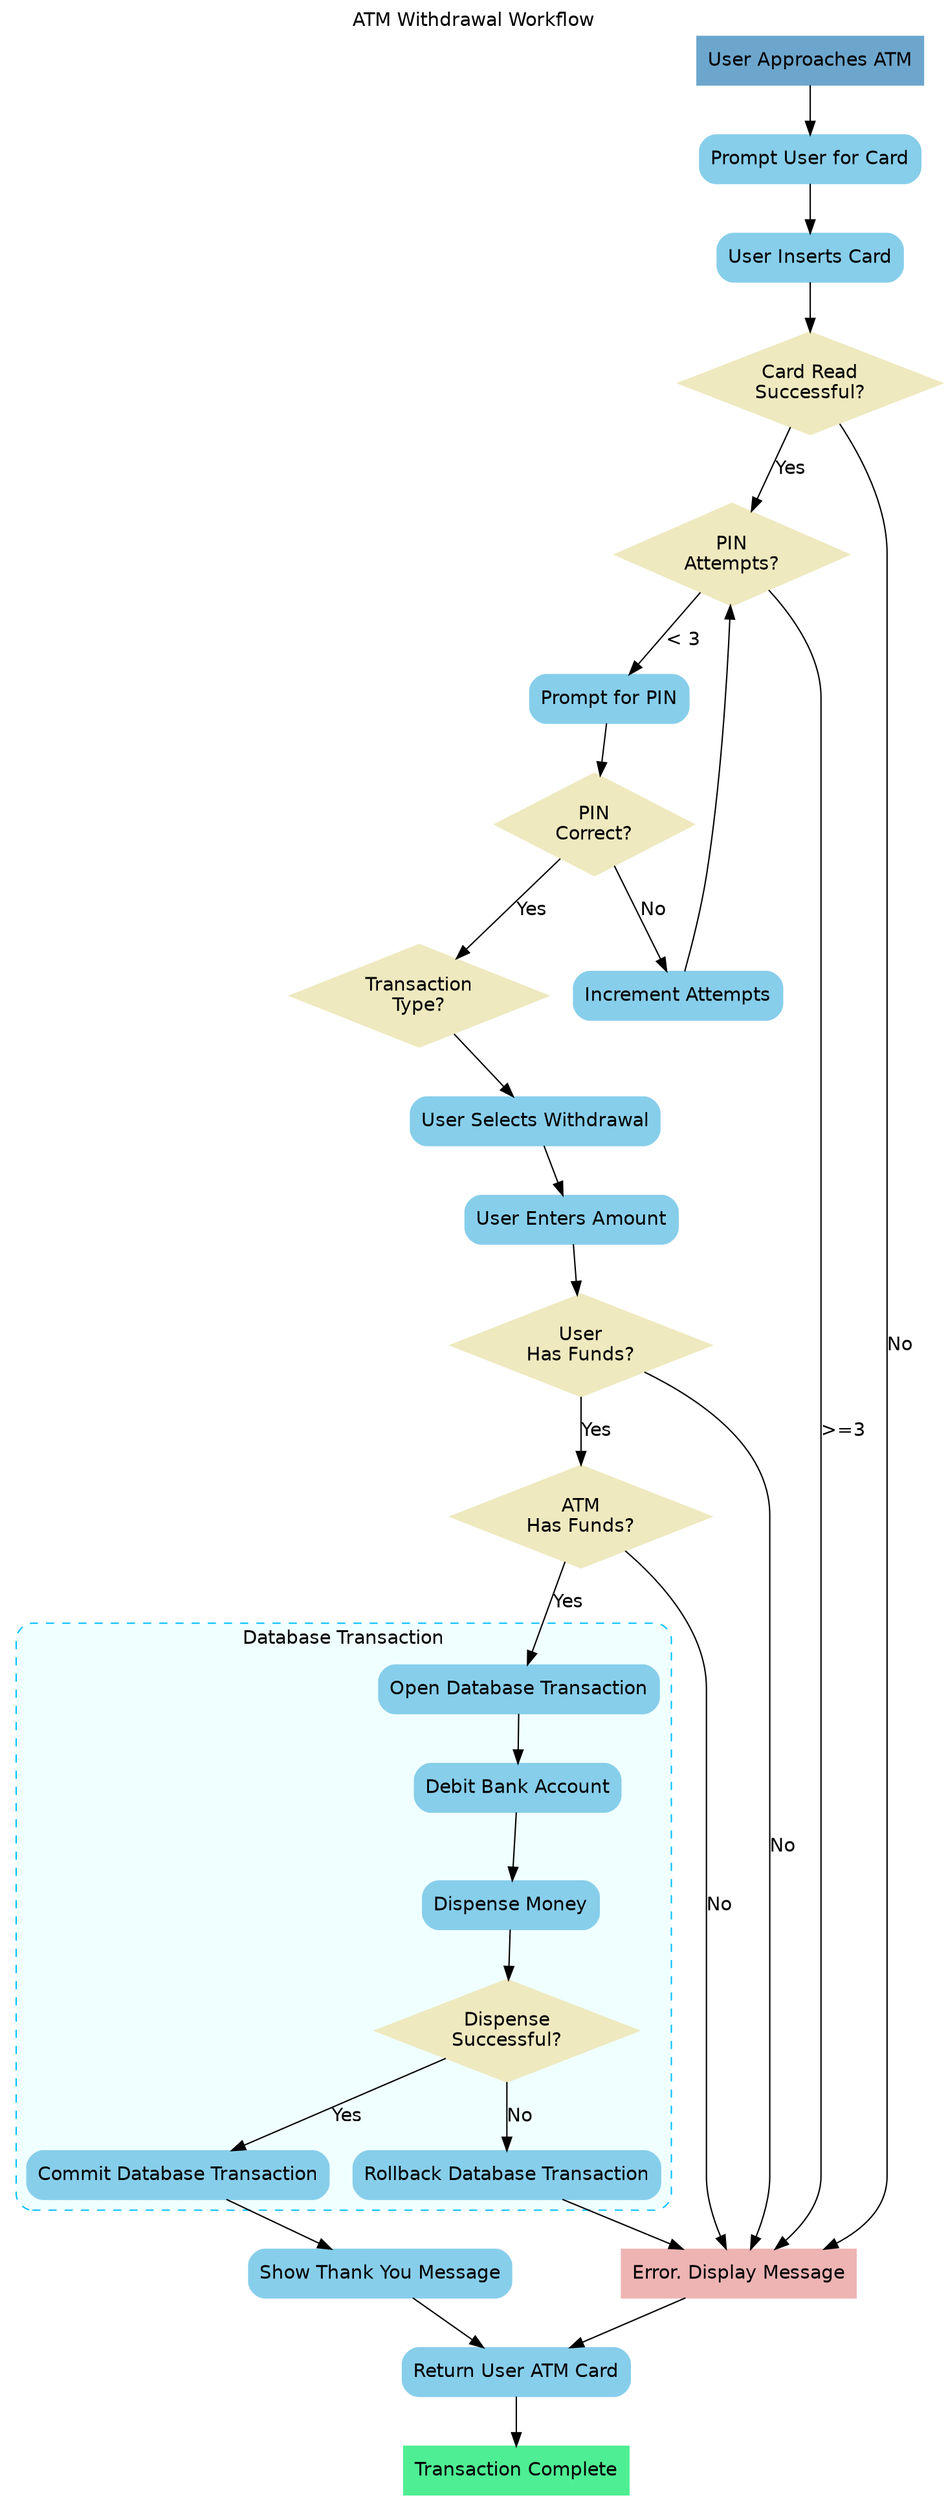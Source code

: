 digraph ATM {
    label = "ATM Withdrawal Workflow"
    labelloc=top;
    labeljust=center;

    graph [fontname = "helvetica"];
    node [fontname = "helvetica"];
    edge [fontname = "helvetica"];

	node[shape="diamond", style="filled", color="lemonchiffon2"]
	    CanReadCard; ValidatePIN; ReqTransType; CheckPINAttempts; ReqTransType; BalanceCheck; InventoryCheck; DispSucc;
	node[shape="box", style="rounded, filled", color="skyblue"]
        CardPrompt; CardInsert; PINPrompt; IncrementAttempts; ReturnCard; SelectWithdrawal; EnterAmt; Dispense; DebitAcct; Thank; OpenTransaction; CommitTransaction; RollbackTransaction;

	subgraph cluster_0 {
		style="filled,dashed,rounded";
		fillcolor=azure1;
		color=deepskyblue;
		OpenTransaction[label="Open Database Transaction"]
        DebitAcct[label="Debit Bank Account"]
        Dispense[label="Dispense Money"]
        DispSucc[label="Dispense\nSuccessful?"]
        CommitTransaction[label="Commit Database Transaction"]
        RollbackTransaction[label="Rollback Database Transaction"]
        OpenTransaction -> DebitAcct -> Dispense -> DispSucc;
        DispSucc -> RollbackTransaction [label="No"];
        DispSucc -> CommitTransaction [label="Yes"];
		label = "Database Transaction";
	}

    Start[label="User Approaches ATM", style="filled", color="skyblue3"]
    CardPrompt[label="Prompt User for Card"]
    CardInsert[label="User Inserts Card"]
    CanReadCard[label="Card Read\nSuccessful?"]
    PINPrompt[label="Prompt for PIN"]
    ValidatePIN[label="PIN\nCorrect?"]
    CheckPINAttempts[label="PIN\nAttempts?"]
    IncrementAttempts[label="Increment Attempts"]
    ReturnCard[label="Return User ATM Card"]
    ReqTransType[label="Transaction\nType?"]
    SelectWithdrawal[label="User Selects Withdrawal"]
    EnterAmt[label="User Enters Amount"]
    BalanceCheck[label="User\nHas Funds?"]
    InventoryCheck[label="ATM\nHas Funds?"]
    Complete[label="Transaction Complete", style="filled", color="seagreen2"]
    Thank[label="Show Thank You Message"]
    Fail[label="Error. Display Message", style="filled", color="rosybrown2"]

    Start -> CardPrompt;
    CardPrompt -> CardInsert;
    CardInsert -> CanReadCard;
    CanReadCard -> Fail [label="No"];
    CanReadCard -> CheckPINAttempts [label="Yes"];
    CheckPINAttempts -> PINPrompt [label="< 3"];
    CheckPINAttempts -> Fail [label=">=3"];
    PINPrompt -> ValidatePIN;
    ValidatePIN -> IncrementAttempts [label="No"];
    IncrementAttempts ->CheckPINAttempts;
    ValidatePIN -> ReqTransType [label="Yes"];
    ReqTransType -> SelectWithdrawal;
    SelectWithdrawal -> EnterAmt;
    EnterAmt -> BalanceCheck;
    BalanceCheck -> Fail [label="No"];
    BalanceCheck -> InventoryCheck [label="Yes"];
    InventoryCheck -> Fail [label="No"];
    InventoryCheck -> OpenTransaction [label="Yes"];
    ReturnCard -> Complete;
    CommitTransaction -> Thank
    RollbackTransaction -> Fail
    Fail -> ReturnCard;
    Thank -> ReturnCard;
}